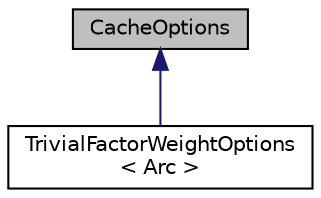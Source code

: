 digraph "CacheOptions"
{
  edge [fontname="Helvetica",fontsize="10",labelfontname="Helvetica",labelfontsize="10"];
  node [fontname="Helvetica",fontsize="10",shape=record];
  Node0 [label="CacheOptions",height=0.2,width=0.4,color="black", fillcolor="grey75", style="filled", fontcolor="black"];
  Node0 -> Node1 [dir="back",color="midnightblue",fontsize="10",style="solid",fontname="Helvetica"];
  Node1 [label="TrivialFactorWeightOptions\l\< Arc \>",height=0.2,width=0.4,color="black", fillcolor="white", style="filled",URL="$structfst_1_1TrivialFactorWeightOptions.html"];
}
